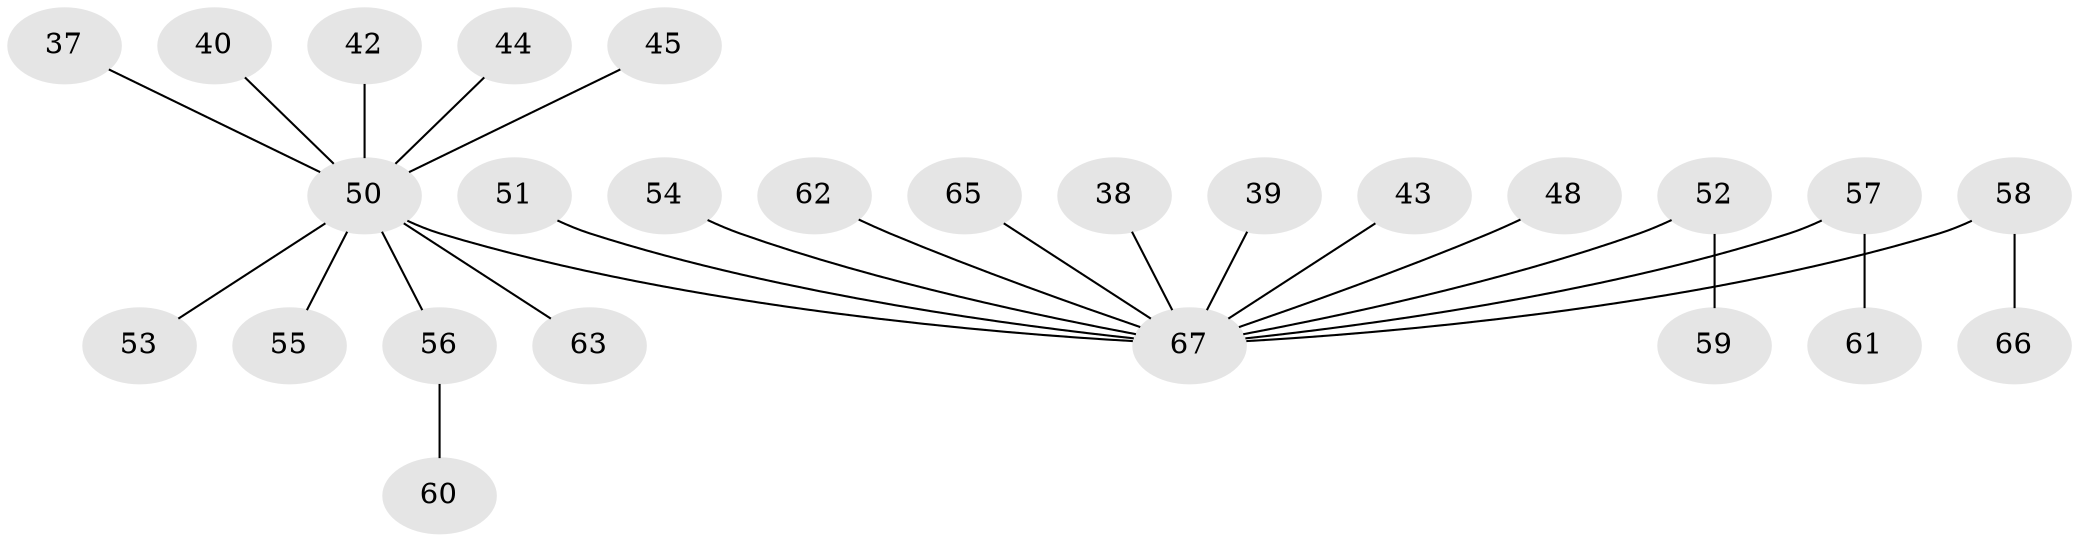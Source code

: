 // original degree distribution, {2: 0.22388059701492538, 7: 0.014925373134328358, 5: 0.04477611940298507, 3: 0.11940298507462686, 6: 0.029850746268656716, 4: 0.029850746268656716, 1: 0.5373134328358209}
// Generated by graph-tools (version 1.1) at 2025/56/03/04/25 21:56:01]
// undirected, 26 vertices, 25 edges
graph export_dot {
graph [start="1"]
  node [color=gray90,style=filled];
  37;
  38;
  39;
  40;
  42;
  43;
  44;
  45;
  48;
  50 [super="+3+2+1+7+13+20+21+29"];
  51;
  52;
  53;
  54;
  55;
  56 [super="+26"];
  57;
  58;
  59;
  60;
  61;
  62;
  63;
  65;
  66;
  67 [super="+30+64+33+35+36+49"];
  37 -- 50;
  38 -- 67;
  39 -- 67;
  40 -- 50;
  42 -- 50;
  43 -- 67;
  44 -- 50;
  45 -- 50;
  48 -- 67;
  50 -- 63;
  50 -- 55;
  50 -- 56;
  50 -- 53;
  50 -- 67;
  51 -- 67;
  52 -- 59;
  52 -- 67;
  54 -- 67;
  56 -- 60;
  57 -- 61;
  57 -- 67;
  58 -- 66;
  58 -- 67;
  62 -- 67;
  65 -- 67;
}
